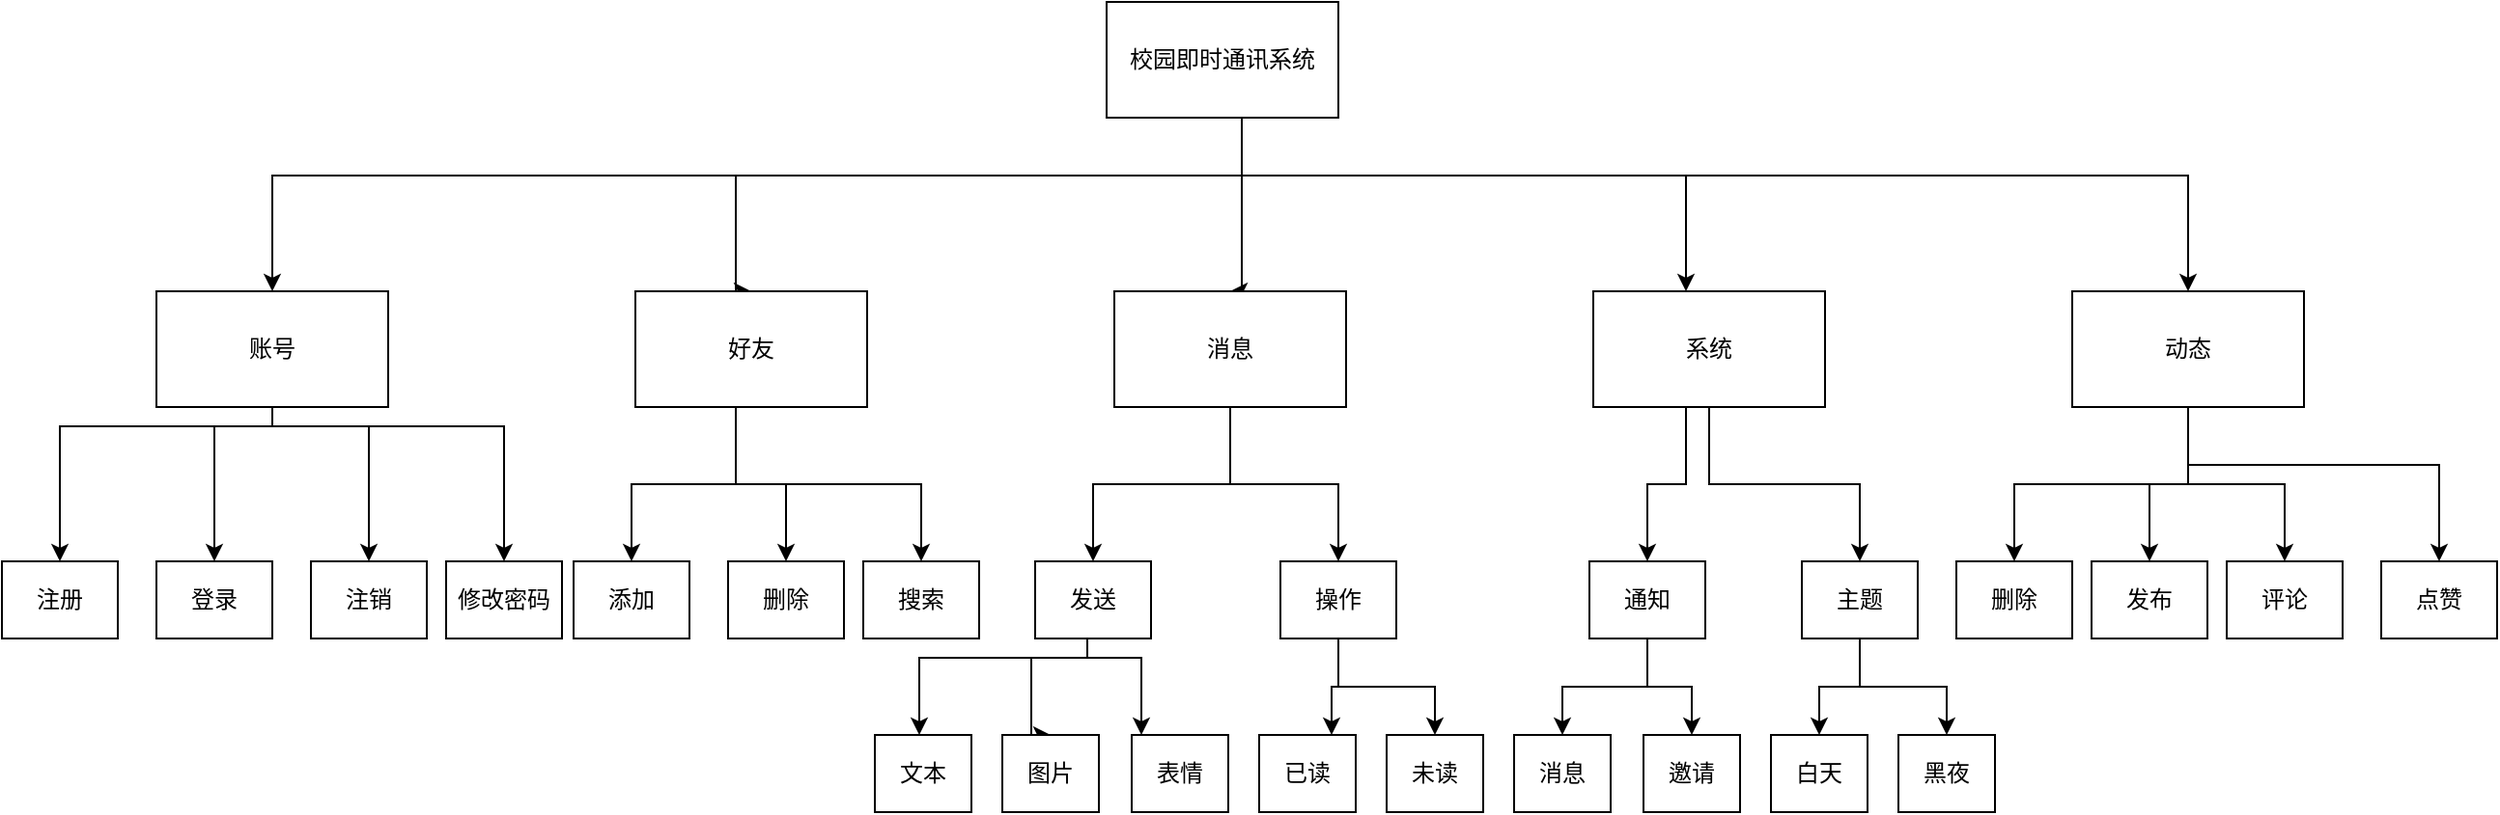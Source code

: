 <mxfile version="21.1.8" type="github">
  <diagram name="第 1 页" id="7n7bSdjgMh7ok8gSC0js">
    <mxGraphModel dx="1938" dy="1258" grid="1" gridSize="10" guides="1" tooltips="1" connect="1" arrows="1" fold="1" page="0" pageScale="1" pageWidth="827" pageHeight="1169" math="0" shadow="0">
      <root>
        <mxCell id="0" />
        <mxCell id="1" parent="0" />
        <mxCell id="n1FAAtHkUNfL_HuKw8F_-42" style="edgeStyle=orthogonalEdgeStyle;rounded=0;orthogonalLoop=1;jettySize=auto;html=1;entryX=0.5;entryY=0;entryDx=0;entryDy=0;" edge="1" parent="1" source="n1FAAtHkUNfL_HuKw8F_-1" target="n1FAAtHkUNfL_HuKw8F_-4">
          <mxGeometry relative="1" as="geometry">
            <Array as="points">
              <mxPoint x="400" y="40" />
              <mxPoint x="138" y="40" />
              <mxPoint x="138" y="100" />
            </Array>
          </mxGeometry>
        </mxCell>
        <mxCell id="n1FAAtHkUNfL_HuKw8F_-43" style="edgeStyle=orthogonalEdgeStyle;rounded=0;orthogonalLoop=1;jettySize=auto;html=1;entryX=0.5;entryY=0;entryDx=0;entryDy=0;" edge="1" parent="1" source="n1FAAtHkUNfL_HuKw8F_-1" target="n1FAAtHkUNfL_HuKw8F_-5">
          <mxGeometry relative="1" as="geometry">
            <Array as="points">
              <mxPoint x="400" y="100" />
            </Array>
          </mxGeometry>
        </mxCell>
        <mxCell id="n1FAAtHkUNfL_HuKw8F_-44" style="edgeStyle=orthogonalEdgeStyle;rounded=0;orthogonalLoop=1;jettySize=auto;html=1;" edge="1" parent="1" source="n1FAAtHkUNfL_HuKw8F_-1" target="n1FAAtHkUNfL_HuKw8F_-6">
          <mxGeometry relative="1" as="geometry">
            <Array as="points">
              <mxPoint x="400" y="40" />
              <mxPoint x="630" y="40" />
            </Array>
          </mxGeometry>
        </mxCell>
        <mxCell id="n1FAAtHkUNfL_HuKw8F_-45" style="edgeStyle=orthogonalEdgeStyle;rounded=0;orthogonalLoop=1;jettySize=auto;html=1;" edge="1" parent="1" source="n1FAAtHkUNfL_HuKw8F_-1" target="n1FAAtHkUNfL_HuKw8F_-7">
          <mxGeometry relative="1" as="geometry">
            <Array as="points">
              <mxPoint x="400" y="40" />
              <mxPoint x="890" y="40" />
            </Array>
          </mxGeometry>
        </mxCell>
        <mxCell id="n1FAAtHkUNfL_HuKw8F_-46" style="edgeStyle=orthogonalEdgeStyle;rounded=0;orthogonalLoop=1;jettySize=auto;html=1;entryX=0.5;entryY=0;entryDx=0;entryDy=0;" edge="1" parent="1" source="n1FAAtHkUNfL_HuKw8F_-1" target="n1FAAtHkUNfL_HuKw8F_-3">
          <mxGeometry relative="1" as="geometry">
            <Array as="points">
              <mxPoint x="400" y="40" />
              <mxPoint x="-102" y="40" />
            </Array>
          </mxGeometry>
        </mxCell>
        <mxCell id="n1FAAtHkUNfL_HuKw8F_-1" value="校园即时通讯系统" style="rounded=0;whiteSpace=wrap;html=1;" vertex="1" parent="1">
          <mxGeometry x="330" y="-50" width="120" height="60" as="geometry" />
        </mxCell>
        <mxCell id="n1FAAtHkUNfL_HuKw8F_-2" style="edgeStyle=orthogonalEdgeStyle;rounded=0;orthogonalLoop=1;jettySize=auto;html=1;exitX=0.5;exitY=1;exitDx=0;exitDy=0;" edge="1" parent="1" source="n1FAAtHkUNfL_HuKw8F_-1" target="n1FAAtHkUNfL_HuKw8F_-1">
          <mxGeometry relative="1" as="geometry" />
        </mxCell>
        <mxCell id="n1FAAtHkUNfL_HuKw8F_-23" style="edgeStyle=orthogonalEdgeStyle;rounded=0;orthogonalLoop=1;jettySize=auto;html=1;" edge="1" parent="1" source="n1FAAtHkUNfL_HuKw8F_-3" target="n1FAAtHkUNfL_HuKw8F_-8">
          <mxGeometry relative="1" as="geometry">
            <Array as="points">
              <mxPoint x="-102" y="170" />
              <mxPoint x="-212" y="170" />
            </Array>
          </mxGeometry>
        </mxCell>
        <mxCell id="n1FAAtHkUNfL_HuKw8F_-24" style="edgeStyle=orthogonalEdgeStyle;rounded=0;orthogonalLoop=1;jettySize=auto;html=1;entryX=0.5;entryY=0;entryDx=0;entryDy=0;" edge="1" parent="1" source="n1FAAtHkUNfL_HuKw8F_-3" target="n1FAAtHkUNfL_HuKw8F_-9">
          <mxGeometry relative="1" as="geometry">
            <Array as="points">
              <mxPoint x="-102" y="170" />
              <mxPoint x="-132" y="170" />
            </Array>
          </mxGeometry>
        </mxCell>
        <mxCell id="n1FAAtHkUNfL_HuKw8F_-25" style="edgeStyle=orthogonalEdgeStyle;rounded=0;orthogonalLoop=1;jettySize=auto;html=1;entryX=0.5;entryY=0;entryDx=0;entryDy=0;" edge="1" parent="1" source="n1FAAtHkUNfL_HuKw8F_-3" target="n1FAAtHkUNfL_HuKw8F_-10">
          <mxGeometry relative="1" as="geometry">
            <Array as="points">
              <mxPoint x="-102" y="170" />
              <mxPoint x="-52" y="170" />
            </Array>
          </mxGeometry>
        </mxCell>
        <mxCell id="n1FAAtHkUNfL_HuKw8F_-26" style="edgeStyle=orthogonalEdgeStyle;rounded=0;orthogonalLoop=1;jettySize=auto;html=1;entryX=0.5;entryY=0;entryDx=0;entryDy=0;" edge="1" parent="1" source="n1FAAtHkUNfL_HuKw8F_-3" target="n1FAAtHkUNfL_HuKw8F_-11">
          <mxGeometry relative="1" as="geometry">
            <Array as="points">
              <mxPoint x="-102" y="170" />
              <mxPoint x="18" y="170" />
            </Array>
          </mxGeometry>
        </mxCell>
        <mxCell id="n1FAAtHkUNfL_HuKw8F_-3" value="账号" style="rounded=0;whiteSpace=wrap;html=1;" vertex="1" parent="1">
          <mxGeometry x="-162" y="100" width="120" height="60" as="geometry" />
        </mxCell>
        <mxCell id="n1FAAtHkUNfL_HuKw8F_-27" style="edgeStyle=orthogonalEdgeStyle;rounded=0;orthogonalLoop=1;jettySize=auto;html=1;entryX=0.5;entryY=0;entryDx=0;entryDy=0;" edge="1" parent="1" source="n1FAAtHkUNfL_HuKw8F_-4" target="n1FAAtHkUNfL_HuKw8F_-12">
          <mxGeometry relative="1" as="geometry">
            <Array as="points">
              <mxPoint x="138" y="200" />
              <mxPoint x="84" y="200" />
            </Array>
          </mxGeometry>
        </mxCell>
        <mxCell id="n1FAAtHkUNfL_HuKw8F_-53" style="edgeStyle=orthogonalEdgeStyle;rounded=0;orthogonalLoop=1;jettySize=auto;html=1;" edge="1" parent="1" source="n1FAAtHkUNfL_HuKw8F_-4" target="n1FAAtHkUNfL_HuKw8F_-13">
          <mxGeometry relative="1" as="geometry">
            <Array as="points">
              <mxPoint x="138" y="200" />
              <mxPoint x="164" y="200" />
            </Array>
          </mxGeometry>
        </mxCell>
        <mxCell id="n1FAAtHkUNfL_HuKw8F_-54" style="edgeStyle=orthogonalEdgeStyle;rounded=0;orthogonalLoop=1;jettySize=auto;html=1;" edge="1" parent="1" source="n1FAAtHkUNfL_HuKw8F_-4" target="n1FAAtHkUNfL_HuKw8F_-14">
          <mxGeometry relative="1" as="geometry">
            <Array as="points">
              <mxPoint x="138" y="200" />
              <mxPoint x="234" y="200" />
            </Array>
          </mxGeometry>
        </mxCell>
        <mxCell id="n1FAAtHkUNfL_HuKw8F_-4" value="好友" style="rounded=0;whiteSpace=wrap;html=1;" vertex="1" parent="1">
          <mxGeometry x="86" y="100" width="120" height="60" as="geometry" />
        </mxCell>
        <mxCell id="n1FAAtHkUNfL_HuKw8F_-40" style="edgeStyle=orthogonalEdgeStyle;rounded=0;orthogonalLoop=1;jettySize=auto;html=1;entryX=0.5;entryY=0;entryDx=0;entryDy=0;" edge="1" parent="1" source="n1FAAtHkUNfL_HuKw8F_-5" target="n1FAAtHkUNfL_HuKw8F_-15">
          <mxGeometry relative="1" as="geometry" />
        </mxCell>
        <mxCell id="n1FAAtHkUNfL_HuKw8F_-41" style="edgeStyle=orthogonalEdgeStyle;rounded=0;orthogonalLoop=1;jettySize=auto;html=1;" edge="1" parent="1" source="n1FAAtHkUNfL_HuKw8F_-5" target="n1FAAtHkUNfL_HuKw8F_-16">
          <mxGeometry relative="1" as="geometry" />
        </mxCell>
        <mxCell id="n1FAAtHkUNfL_HuKw8F_-5" value="消息" style="rounded=0;whiteSpace=wrap;html=1;" vertex="1" parent="1">
          <mxGeometry x="334" y="100" width="120" height="60" as="geometry" />
        </mxCell>
        <mxCell id="n1FAAtHkUNfL_HuKw8F_-47" style="edgeStyle=orthogonalEdgeStyle;rounded=0;orthogonalLoop=1;jettySize=auto;html=1;entryX=0.5;entryY=0;entryDx=0;entryDy=0;" edge="1" parent="1" source="n1FAAtHkUNfL_HuKw8F_-6" target="n1FAAtHkUNfL_HuKw8F_-17">
          <mxGeometry relative="1" as="geometry">
            <Array as="points">
              <mxPoint x="630" y="200" />
              <mxPoint x="610" y="200" />
            </Array>
          </mxGeometry>
        </mxCell>
        <mxCell id="n1FAAtHkUNfL_HuKw8F_-48" style="edgeStyle=orthogonalEdgeStyle;rounded=0;orthogonalLoop=1;jettySize=auto;html=1;" edge="1" parent="1" source="n1FAAtHkUNfL_HuKw8F_-6" target="n1FAAtHkUNfL_HuKw8F_-18">
          <mxGeometry relative="1" as="geometry" />
        </mxCell>
        <mxCell id="n1FAAtHkUNfL_HuKw8F_-6" value="系统" style="rounded=0;whiteSpace=wrap;html=1;" vertex="1" parent="1">
          <mxGeometry x="582" y="100" width="120" height="60" as="geometry" />
        </mxCell>
        <mxCell id="n1FAAtHkUNfL_HuKw8F_-49" style="edgeStyle=orthogonalEdgeStyle;rounded=0;orthogonalLoop=1;jettySize=auto;html=1;entryX=0.5;entryY=0;entryDx=0;entryDy=0;" edge="1" parent="1" source="n1FAAtHkUNfL_HuKw8F_-7" target="n1FAAtHkUNfL_HuKw8F_-19">
          <mxGeometry relative="1" as="geometry" />
        </mxCell>
        <mxCell id="n1FAAtHkUNfL_HuKw8F_-50" style="edgeStyle=orthogonalEdgeStyle;rounded=0;orthogonalLoop=1;jettySize=auto;html=1;" edge="1" parent="1" source="n1FAAtHkUNfL_HuKw8F_-7" target="n1FAAtHkUNfL_HuKw8F_-20">
          <mxGeometry relative="1" as="geometry" />
        </mxCell>
        <mxCell id="n1FAAtHkUNfL_HuKw8F_-51" style="edgeStyle=orthogonalEdgeStyle;rounded=0;orthogonalLoop=1;jettySize=auto;html=1;" edge="1" parent="1" source="n1FAAtHkUNfL_HuKw8F_-7" target="n1FAAtHkUNfL_HuKw8F_-22">
          <mxGeometry relative="1" as="geometry">
            <Array as="points">
              <mxPoint x="890" y="190" />
              <mxPoint x="1020" y="190" />
            </Array>
          </mxGeometry>
        </mxCell>
        <mxCell id="n1FAAtHkUNfL_HuKw8F_-52" style="edgeStyle=orthogonalEdgeStyle;rounded=0;orthogonalLoop=1;jettySize=auto;html=1;" edge="1" parent="1" source="n1FAAtHkUNfL_HuKw8F_-7" target="n1FAAtHkUNfL_HuKw8F_-21">
          <mxGeometry relative="1" as="geometry" />
        </mxCell>
        <mxCell id="n1FAAtHkUNfL_HuKw8F_-7" value="动态" style="rounded=0;whiteSpace=wrap;html=1;" vertex="1" parent="1">
          <mxGeometry x="830" y="100" width="120" height="60" as="geometry" />
        </mxCell>
        <mxCell id="n1FAAtHkUNfL_HuKw8F_-8" value="注册" style="rounded=0;whiteSpace=wrap;html=1;" vertex="1" parent="1">
          <mxGeometry x="-242" y="240" width="60" height="40" as="geometry" />
        </mxCell>
        <mxCell id="n1FAAtHkUNfL_HuKw8F_-9" value="登录" style="rounded=0;whiteSpace=wrap;html=1;" vertex="1" parent="1">
          <mxGeometry x="-162" y="240" width="60" height="40" as="geometry" />
        </mxCell>
        <mxCell id="n1FAAtHkUNfL_HuKw8F_-10" value="注销" style="rounded=0;whiteSpace=wrap;html=1;" vertex="1" parent="1">
          <mxGeometry x="-82" y="240" width="60" height="40" as="geometry" />
        </mxCell>
        <mxCell id="n1FAAtHkUNfL_HuKw8F_-11" value="修改密码" style="rounded=0;whiteSpace=wrap;html=1;" vertex="1" parent="1">
          <mxGeometry x="-12" y="240" width="60" height="40" as="geometry" />
        </mxCell>
        <mxCell id="n1FAAtHkUNfL_HuKw8F_-12" value="添加" style="rounded=0;whiteSpace=wrap;html=1;" vertex="1" parent="1">
          <mxGeometry x="54" y="240" width="60" height="40" as="geometry" />
        </mxCell>
        <mxCell id="n1FAAtHkUNfL_HuKw8F_-13" value="删除" style="rounded=0;whiteSpace=wrap;html=1;" vertex="1" parent="1">
          <mxGeometry x="134" y="240" width="60" height="40" as="geometry" />
        </mxCell>
        <mxCell id="n1FAAtHkUNfL_HuKw8F_-14" value="搜索" style="rounded=0;whiteSpace=wrap;html=1;" vertex="1" parent="1">
          <mxGeometry x="204" y="240" width="60" height="40" as="geometry" />
        </mxCell>
        <mxCell id="n1FAAtHkUNfL_HuKw8F_-55" style="edgeStyle=orthogonalEdgeStyle;rounded=0;orthogonalLoop=1;jettySize=auto;html=1;" edge="1" parent="1" source="n1FAAtHkUNfL_HuKw8F_-15" target="n1FAAtHkUNfL_HuKw8F_-28">
          <mxGeometry relative="1" as="geometry">
            <Array as="points">
              <mxPoint x="320" y="290" />
              <mxPoint x="233" y="290" />
            </Array>
          </mxGeometry>
        </mxCell>
        <mxCell id="n1FAAtHkUNfL_HuKw8F_-57" style="edgeStyle=orthogonalEdgeStyle;rounded=0;orthogonalLoop=1;jettySize=auto;html=1;entryX=0.5;entryY=0;entryDx=0;entryDy=0;" edge="1" parent="1" source="n1FAAtHkUNfL_HuKw8F_-15" target="n1FAAtHkUNfL_HuKw8F_-29">
          <mxGeometry relative="1" as="geometry">
            <Array as="points">
              <mxPoint x="320" y="290" />
              <mxPoint x="291" y="290" />
            </Array>
          </mxGeometry>
        </mxCell>
        <mxCell id="n1FAAtHkUNfL_HuKw8F_-58" style="edgeStyle=orthogonalEdgeStyle;rounded=0;orthogonalLoop=1;jettySize=auto;html=1;" edge="1" parent="1" source="n1FAAtHkUNfL_HuKw8F_-15" target="n1FAAtHkUNfL_HuKw8F_-30">
          <mxGeometry relative="1" as="geometry">
            <Array as="points">
              <mxPoint x="320" y="290" />
              <mxPoint x="348" y="290" />
            </Array>
          </mxGeometry>
        </mxCell>
        <mxCell id="n1FAAtHkUNfL_HuKw8F_-15" value="发送" style="rounded=0;whiteSpace=wrap;html=1;" vertex="1" parent="1">
          <mxGeometry x="293" y="240" width="60" height="40" as="geometry" />
        </mxCell>
        <mxCell id="n1FAAtHkUNfL_HuKw8F_-59" style="edgeStyle=orthogonalEdgeStyle;rounded=0;orthogonalLoop=1;jettySize=auto;html=1;entryX=0.75;entryY=0;entryDx=0;entryDy=0;" edge="1" parent="1" source="n1FAAtHkUNfL_HuKw8F_-16" target="n1FAAtHkUNfL_HuKw8F_-34">
          <mxGeometry relative="1" as="geometry" />
        </mxCell>
        <mxCell id="n1FAAtHkUNfL_HuKw8F_-60" style="edgeStyle=orthogonalEdgeStyle;rounded=0;orthogonalLoop=1;jettySize=auto;html=1;entryX=0.5;entryY=0;entryDx=0;entryDy=0;" edge="1" parent="1" source="n1FAAtHkUNfL_HuKw8F_-16" target="n1FAAtHkUNfL_HuKw8F_-35">
          <mxGeometry relative="1" as="geometry" />
        </mxCell>
        <mxCell id="n1FAAtHkUNfL_HuKw8F_-16" value="操作" style="rounded=0;whiteSpace=wrap;html=1;" vertex="1" parent="1">
          <mxGeometry x="420" y="240" width="60" height="40" as="geometry" />
        </mxCell>
        <mxCell id="n1FAAtHkUNfL_HuKw8F_-61" style="edgeStyle=orthogonalEdgeStyle;rounded=0;orthogonalLoop=1;jettySize=auto;html=1;entryX=0.5;entryY=0;entryDx=0;entryDy=0;" edge="1" parent="1" source="n1FAAtHkUNfL_HuKw8F_-17" target="n1FAAtHkUNfL_HuKw8F_-36">
          <mxGeometry relative="1" as="geometry" />
        </mxCell>
        <mxCell id="n1FAAtHkUNfL_HuKw8F_-62" style="edgeStyle=orthogonalEdgeStyle;rounded=0;orthogonalLoop=1;jettySize=auto;html=1;" edge="1" parent="1" source="n1FAAtHkUNfL_HuKw8F_-17" target="n1FAAtHkUNfL_HuKw8F_-37">
          <mxGeometry relative="1" as="geometry" />
        </mxCell>
        <mxCell id="n1FAAtHkUNfL_HuKw8F_-17" value="通知" style="rounded=0;whiteSpace=wrap;html=1;" vertex="1" parent="1">
          <mxGeometry x="580" y="240" width="60" height="40" as="geometry" />
        </mxCell>
        <mxCell id="n1FAAtHkUNfL_HuKw8F_-64" style="edgeStyle=orthogonalEdgeStyle;rounded=0;orthogonalLoop=1;jettySize=auto;html=1;" edge="1" parent="1" source="n1FAAtHkUNfL_HuKw8F_-18" target="n1FAAtHkUNfL_HuKw8F_-38">
          <mxGeometry relative="1" as="geometry" />
        </mxCell>
        <mxCell id="n1FAAtHkUNfL_HuKw8F_-65" style="edgeStyle=orthogonalEdgeStyle;rounded=0;orthogonalLoop=1;jettySize=auto;html=1;entryX=0.5;entryY=0;entryDx=0;entryDy=0;" edge="1" parent="1" source="n1FAAtHkUNfL_HuKw8F_-18" target="n1FAAtHkUNfL_HuKw8F_-39">
          <mxGeometry relative="1" as="geometry" />
        </mxCell>
        <mxCell id="n1FAAtHkUNfL_HuKw8F_-18" value="主题" style="rounded=0;whiteSpace=wrap;html=1;" vertex="1" parent="1">
          <mxGeometry x="690" y="240" width="60" height="40" as="geometry" />
        </mxCell>
        <mxCell id="n1FAAtHkUNfL_HuKw8F_-19" value="删除" style="rounded=0;whiteSpace=wrap;html=1;" vertex="1" parent="1">
          <mxGeometry x="770" y="240" width="60" height="40" as="geometry" />
        </mxCell>
        <mxCell id="n1FAAtHkUNfL_HuKw8F_-20" value="发布" style="rounded=0;whiteSpace=wrap;html=1;" vertex="1" parent="1">
          <mxGeometry x="840" y="240" width="60" height="40" as="geometry" />
        </mxCell>
        <mxCell id="n1FAAtHkUNfL_HuKw8F_-21" value="评论" style="rounded=0;whiteSpace=wrap;html=1;" vertex="1" parent="1">
          <mxGeometry x="910" y="240" width="60" height="40" as="geometry" />
        </mxCell>
        <mxCell id="n1FAAtHkUNfL_HuKw8F_-22" value="点赞" style="rounded=0;whiteSpace=wrap;html=1;" vertex="1" parent="1">
          <mxGeometry x="990" y="240" width="60" height="40" as="geometry" />
        </mxCell>
        <mxCell id="n1FAAtHkUNfL_HuKw8F_-28" value="文本" style="rounded=0;whiteSpace=wrap;html=1;flipH=1;" vertex="1" parent="1">
          <mxGeometry x="210" y="330" width="50" height="40" as="geometry" />
        </mxCell>
        <mxCell id="n1FAAtHkUNfL_HuKw8F_-29" value="图片" style="rounded=0;whiteSpace=wrap;html=1;flipH=1;" vertex="1" parent="1">
          <mxGeometry x="276" y="330" width="50" height="40" as="geometry" />
        </mxCell>
        <mxCell id="n1FAAtHkUNfL_HuKw8F_-30" value="表情" style="rounded=0;whiteSpace=wrap;html=1;flipH=1;" vertex="1" parent="1">
          <mxGeometry x="343" y="330" width="50" height="40" as="geometry" />
        </mxCell>
        <mxCell id="n1FAAtHkUNfL_HuKw8F_-34" value="已读" style="rounded=0;whiteSpace=wrap;html=1;flipH=1;" vertex="1" parent="1">
          <mxGeometry x="409" y="330" width="50" height="40" as="geometry" />
        </mxCell>
        <mxCell id="n1FAAtHkUNfL_HuKw8F_-35" value="未读" style="rounded=0;whiteSpace=wrap;html=1;flipH=1;" vertex="1" parent="1">
          <mxGeometry x="475" y="330" width="50" height="40" as="geometry" />
        </mxCell>
        <mxCell id="n1FAAtHkUNfL_HuKw8F_-36" value="消息" style="rounded=0;whiteSpace=wrap;html=1;flipH=1;" vertex="1" parent="1">
          <mxGeometry x="541" y="330" width="50" height="40" as="geometry" />
        </mxCell>
        <mxCell id="n1FAAtHkUNfL_HuKw8F_-37" value="邀请" style="rounded=0;whiteSpace=wrap;html=1;flipH=1;" vertex="1" parent="1">
          <mxGeometry x="608" y="330" width="50" height="40" as="geometry" />
        </mxCell>
        <mxCell id="n1FAAtHkUNfL_HuKw8F_-38" value="白天" style="rounded=0;whiteSpace=wrap;html=1;flipH=1;" vertex="1" parent="1">
          <mxGeometry x="674" y="330" width="50" height="40" as="geometry" />
        </mxCell>
        <mxCell id="n1FAAtHkUNfL_HuKw8F_-39" value="黑夜" style="rounded=0;whiteSpace=wrap;html=1;flipH=1;" vertex="1" parent="1">
          <mxGeometry x="740" y="330" width="50" height="40" as="geometry" />
        </mxCell>
      </root>
    </mxGraphModel>
  </diagram>
</mxfile>
